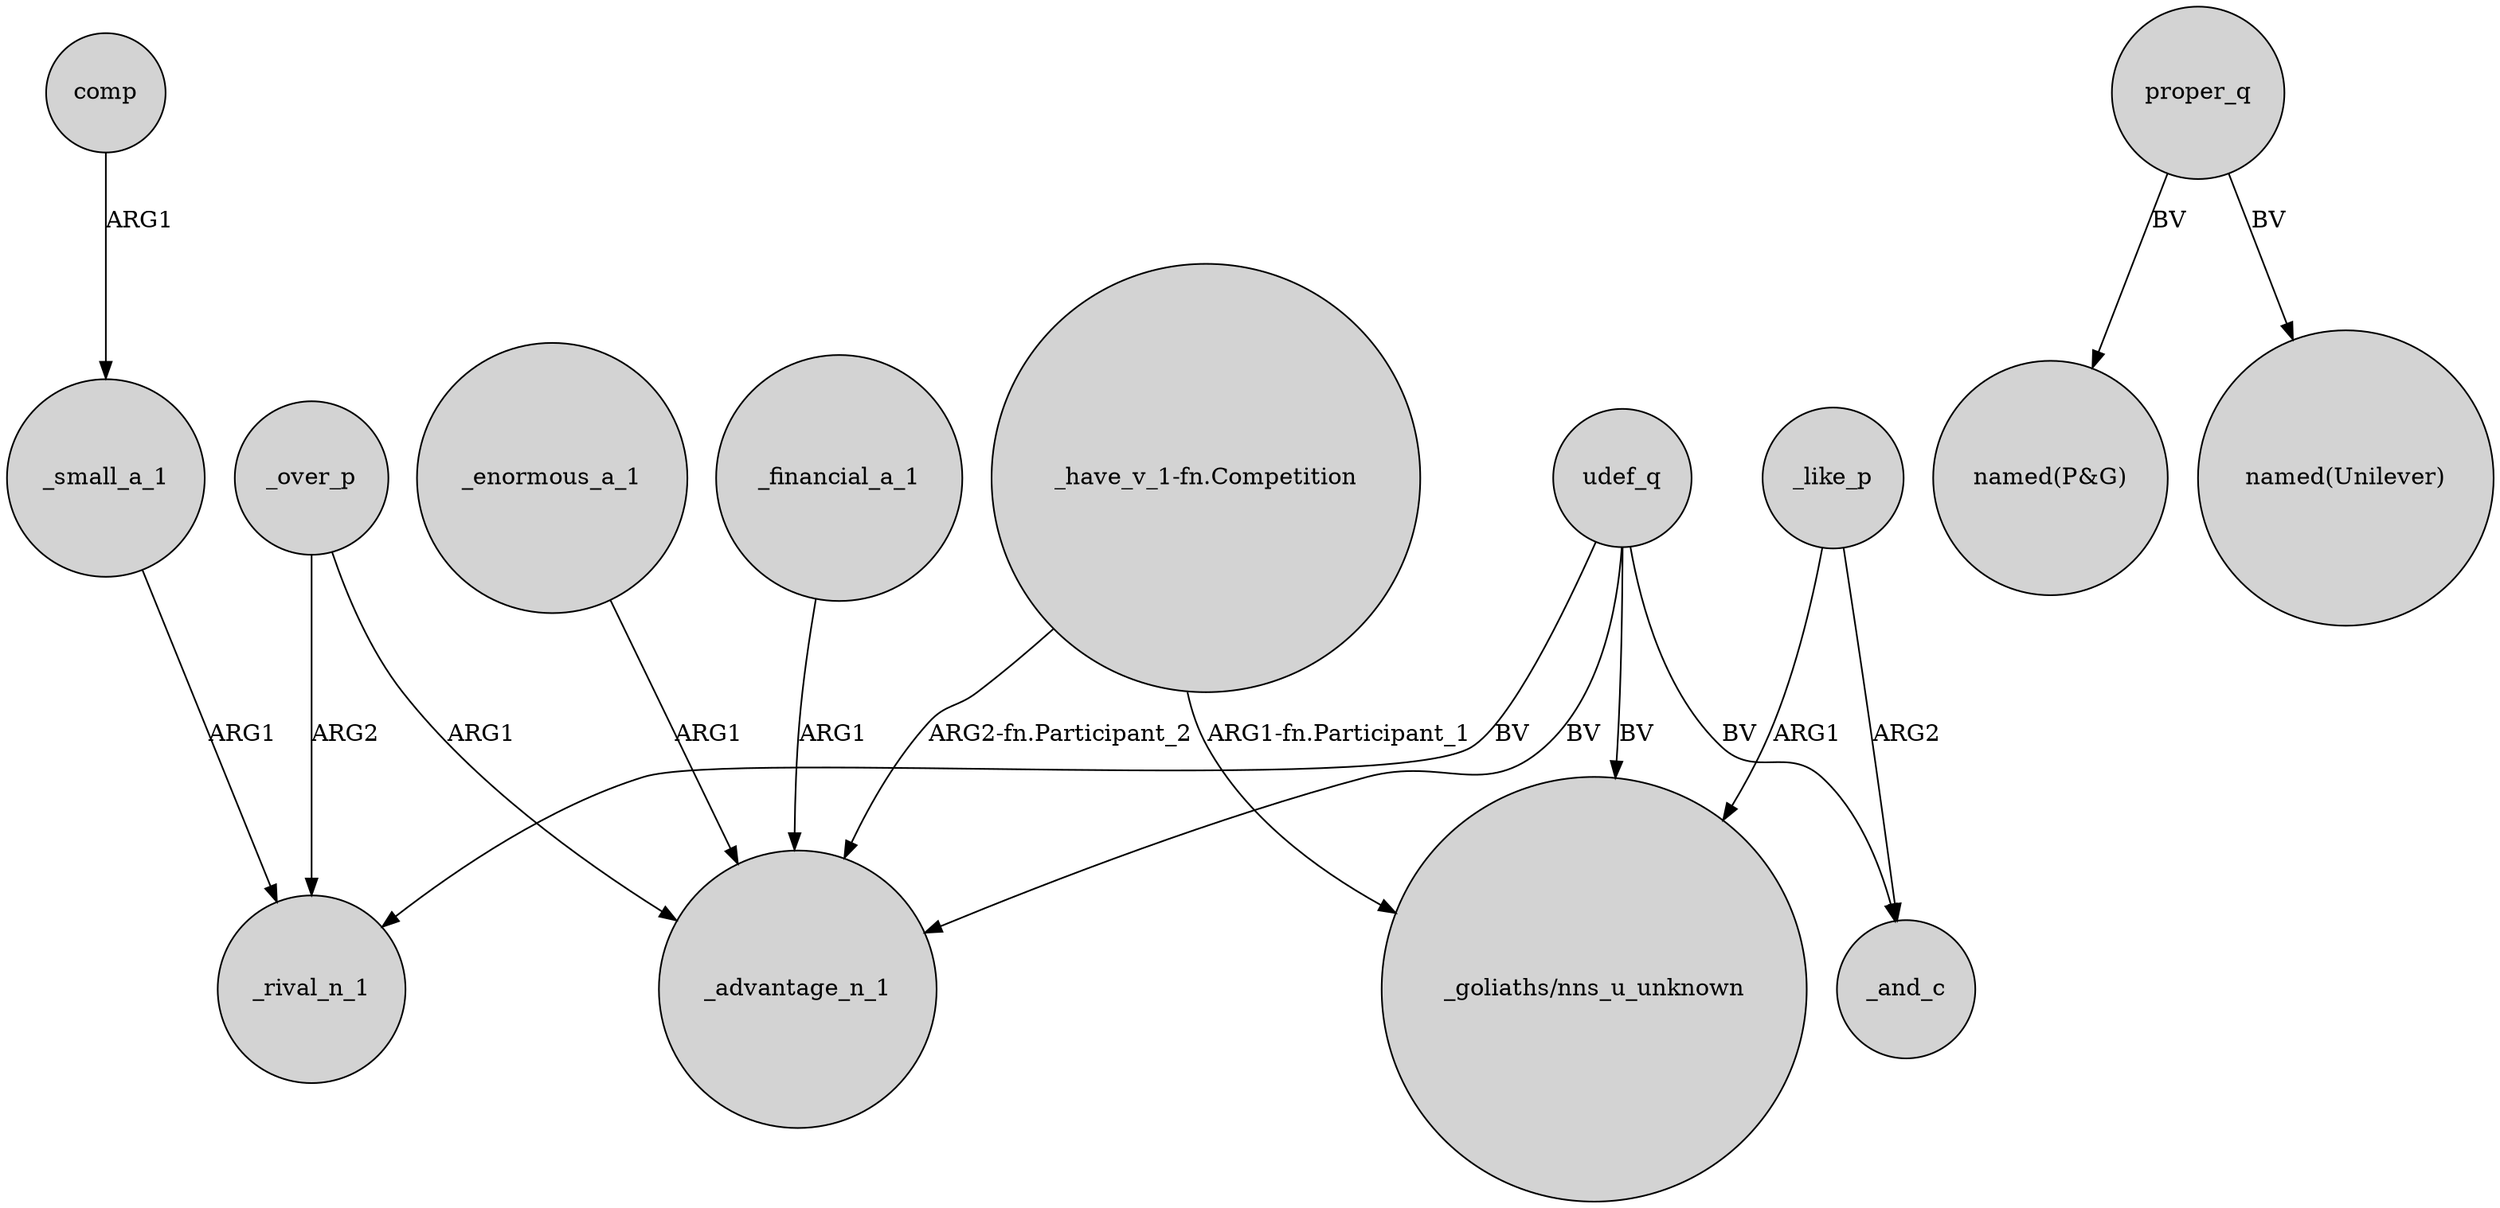 digraph {
	node [shape=circle style=filled]
	comp -> _small_a_1 [label=ARG1]
	_over_p -> _rival_n_1 [label=ARG2]
	udef_q -> "_goliaths/nns_u_unknown" [label=BV]
	udef_q -> _rival_n_1 [label=BV]
	_enormous_a_1 -> _advantage_n_1 [label=ARG1]
	proper_q -> "named(P&G)" [label=BV]
	_financial_a_1 -> _advantage_n_1 [label=ARG1]
	udef_q -> _and_c [label=BV]
	proper_q -> "named(Unilever)" [label=BV]
	"_have_v_1-fn.Competition" -> _advantage_n_1 [label="ARG2-fn.Participant_2"]
	_small_a_1 -> _rival_n_1 [label=ARG1]
	udef_q -> _advantage_n_1 [label=BV]
	_like_p -> "_goliaths/nns_u_unknown" [label=ARG1]
	_like_p -> _and_c [label=ARG2]
	_over_p -> _advantage_n_1 [label=ARG1]
	"_have_v_1-fn.Competition" -> "_goliaths/nns_u_unknown" [label="ARG1-fn.Participant_1"]
}
